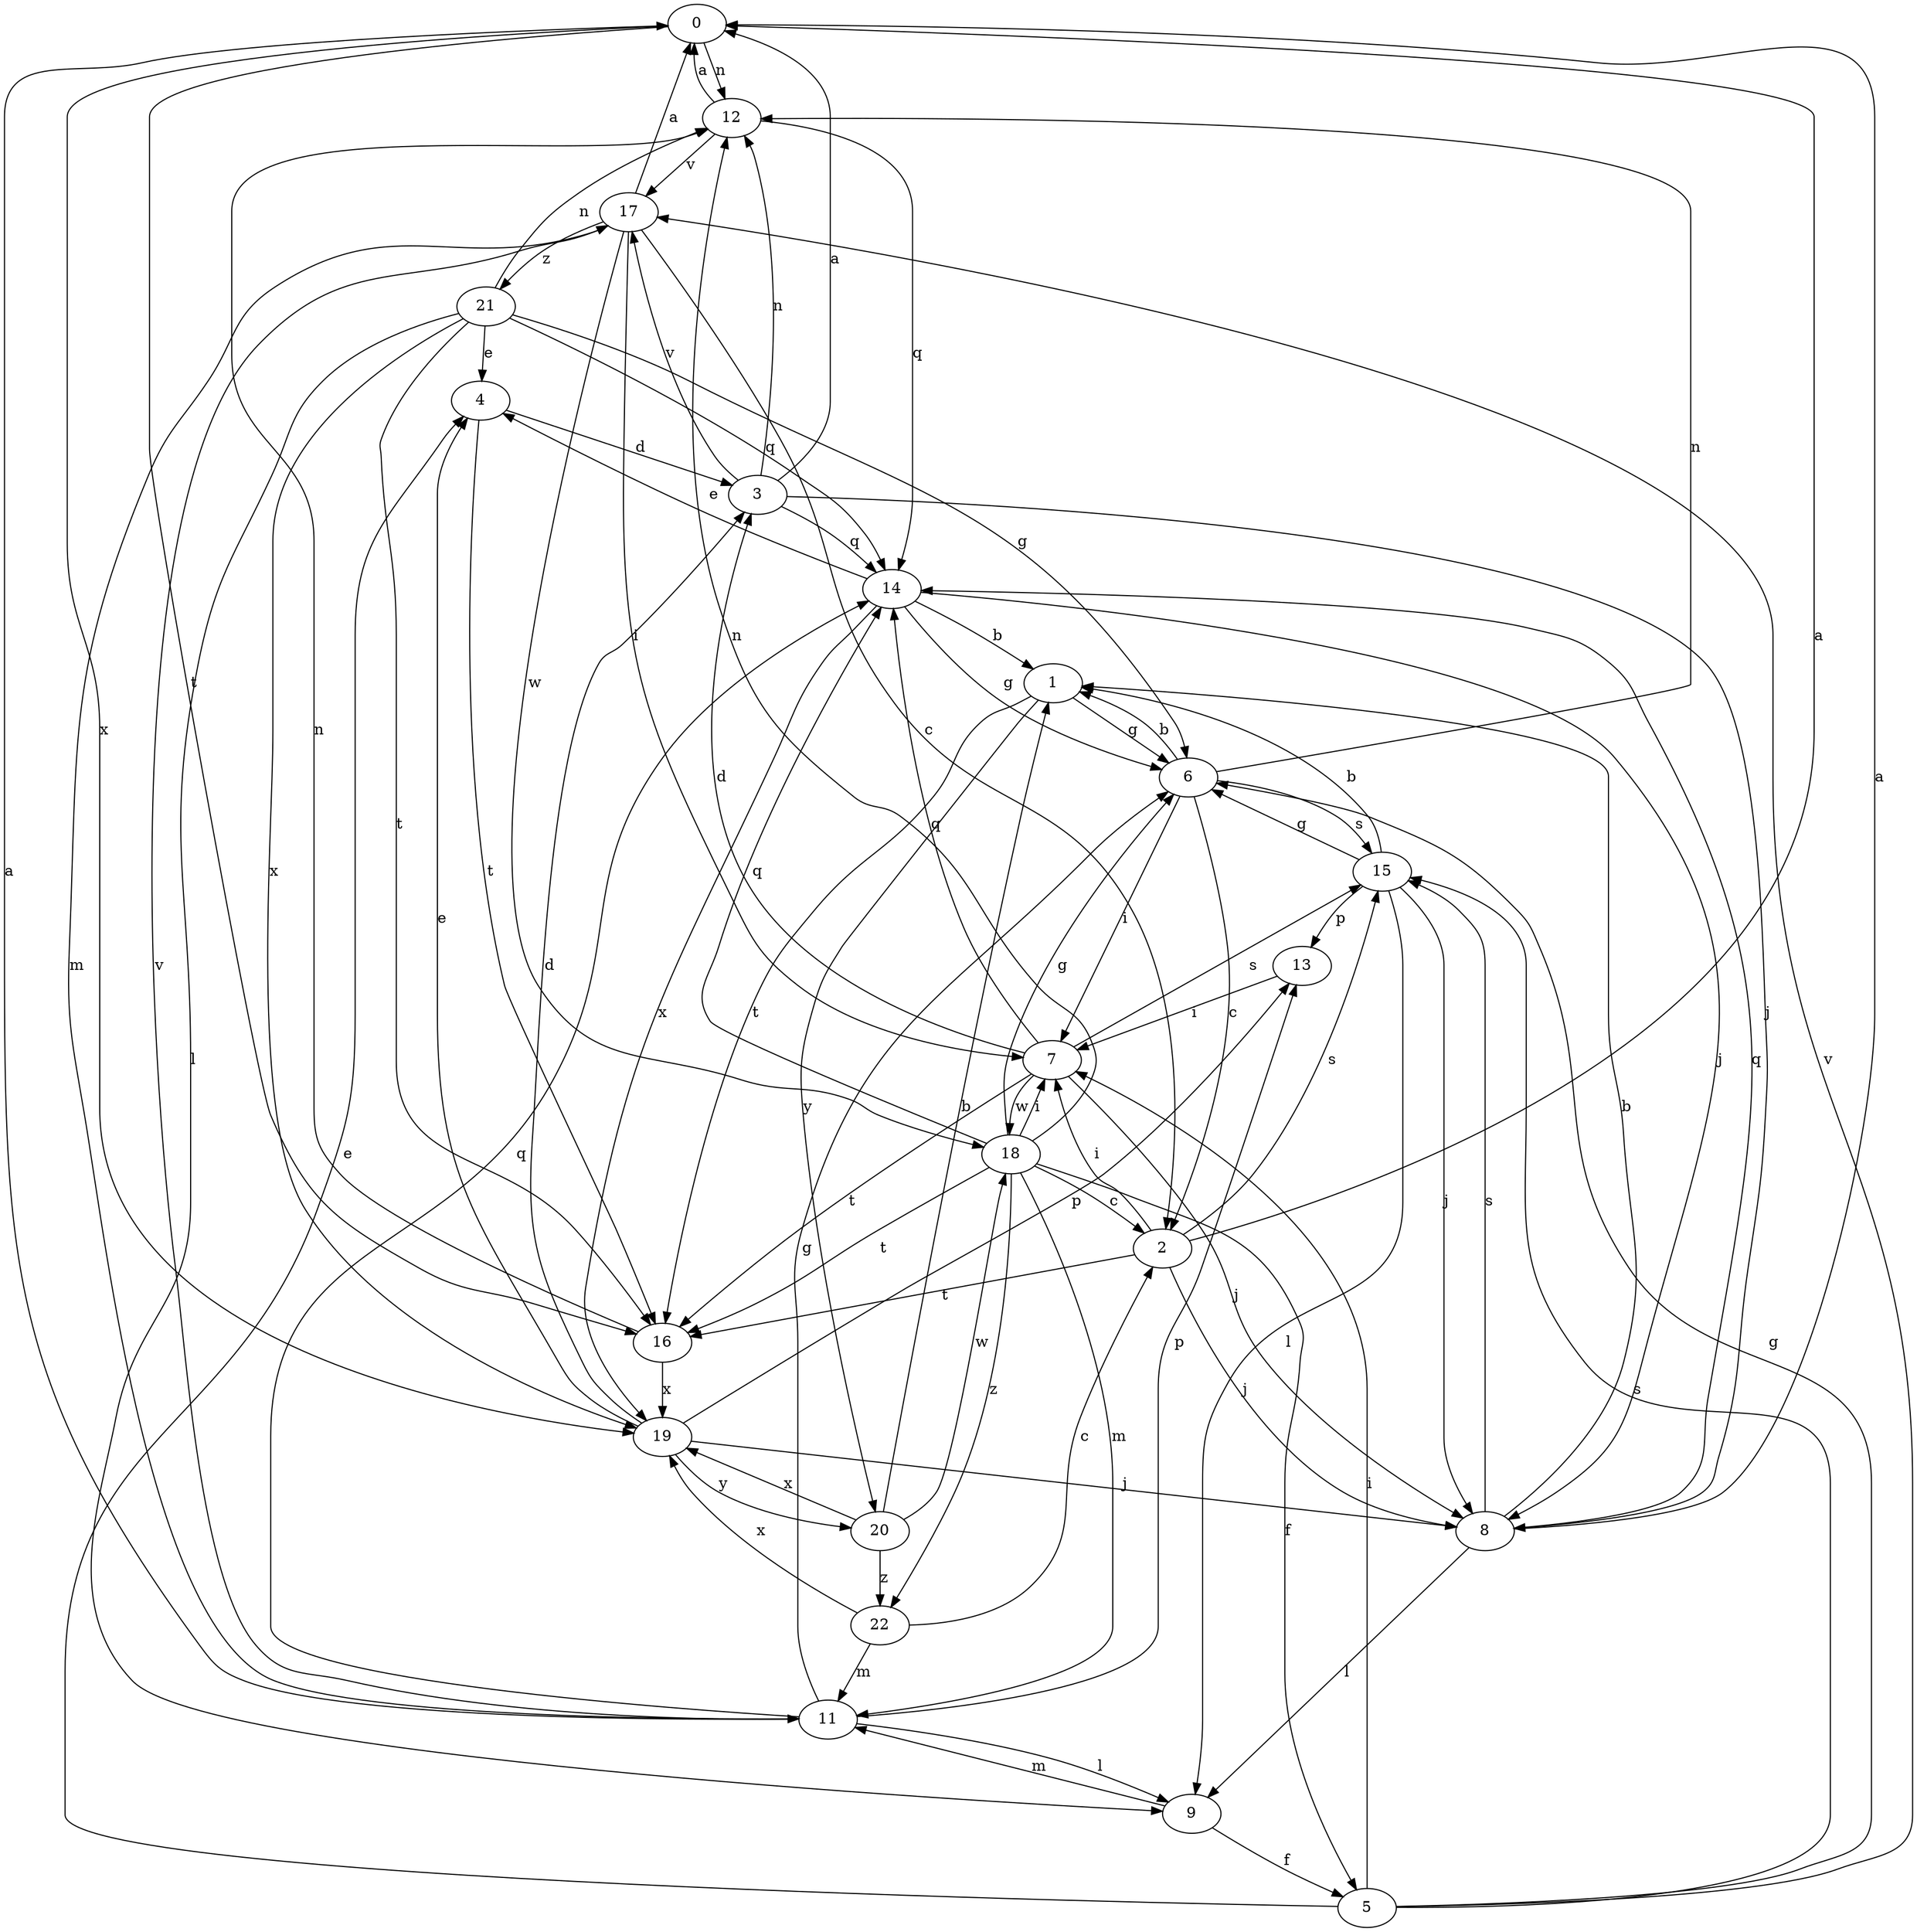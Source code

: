 strict digraph  {
0;
1;
2;
3;
4;
5;
6;
7;
8;
9;
11;
12;
13;
14;
15;
16;
17;
18;
19;
20;
21;
22;
0 -> 12  [label=n];
0 -> 16  [label=t];
0 -> 19  [label=x];
1 -> 6  [label=g];
1 -> 16  [label=t];
1 -> 20  [label=y];
2 -> 0  [label=a];
2 -> 7  [label=i];
2 -> 8  [label=j];
2 -> 15  [label=s];
2 -> 16  [label=t];
3 -> 0  [label=a];
3 -> 8  [label=j];
3 -> 12  [label=n];
3 -> 14  [label=q];
3 -> 17  [label=v];
4 -> 3  [label=d];
4 -> 16  [label=t];
5 -> 4  [label=e];
5 -> 6  [label=g];
5 -> 7  [label=i];
5 -> 15  [label=s];
5 -> 17  [label=v];
6 -> 1  [label=b];
6 -> 2  [label=c];
6 -> 7  [label=i];
6 -> 12  [label=n];
6 -> 15  [label=s];
7 -> 3  [label=d];
7 -> 8  [label=j];
7 -> 14  [label=q];
7 -> 15  [label=s];
7 -> 16  [label=t];
7 -> 18  [label=w];
8 -> 0  [label=a];
8 -> 1  [label=b];
8 -> 9  [label=l];
8 -> 14  [label=q];
8 -> 15  [label=s];
9 -> 5  [label=f];
9 -> 11  [label=m];
11 -> 0  [label=a];
11 -> 6  [label=g];
11 -> 9  [label=l];
11 -> 13  [label=p];
11 -> 14  [label=q];
11 -> 17  [label=v];
12 -> 0  [label=a];
12 -> 14  [label=q];
12 -> 17  [label=v];
13 -> 7  [label=i];
14 -> 1  [label=b];
14 -> 4  [label=e];
14 -> 6  [label=g];
14 -> 8  [label=j];
14 -> 19  [label=x];
15 -> 1  [label=b];
15 -> 6  [label=g];
15 -> 8  [label=j];
15 -> 9  [label=l];
15 -> 13  [label=p];
16 -> 12  [label=n];
16 -> 19  [label=x];
17 -> 0  [label=a];
17 -> 2  [label=c];
17 -> 7  [label=i];
17 -> 11  [label=m];
17 -> 18  [label=w];
17 -> 21  [label=z];
18 -> 2  [label=c];
18 -> 5  [label=f];
18 -> 6  [label=g];
18 -> 7  [label=i];
18 -> 11  [label=m];
18 -> 12  [label=n];
18 -> 14  [label=q];
18 -> 16  [label=t];
18 -> 22  [label=z];
19 -> 3  [label=d];
19 -> 4  [label=e];
19 -> 8  [label=j];
19 -> 13  [label=p];
19 -> 20  [label=y];
20 -> 1  [label=b];
20 -> 18  [label=w];
20 -> 19  [label=x];
20 -> 22  [label=z];
21 -> 4  [label=e];
21 -> 6  [label=g];
21 -> 9  [label=l];
21 -> 12  [label=n];
21 -> 14  [label=q];
21 -> 16  [label=t];
21 -> 19  [label=x];
22 -> 2  [label=c];
22 -> 11  [label=m];
22 -> 19  [label=x];
}
